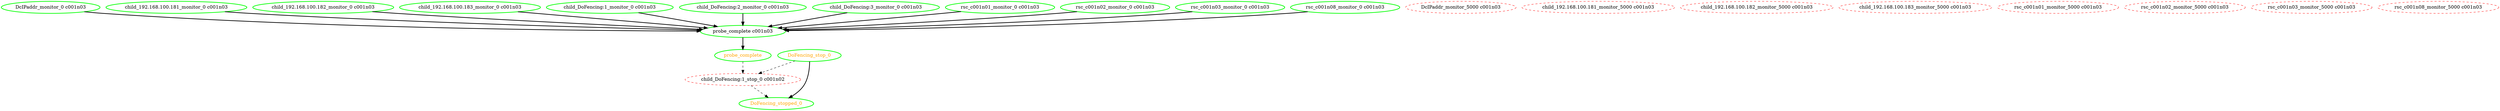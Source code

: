  digraph "g" {
"DcIPaddr_monitor_0 c001n03" -> "probe_complete c001n03" [ style = bold]
"DcIPaddr_monitor_0 c001n03" [ style=bold color="green" fontcolor="black" ]
"DcIPaddr_monitor_5000 c001n03" [ style=dashed color="red" fontcolor="black" ]
"DoFencing_stop_0" -> "DoFencing_stopped_0" [ style = bold]
"DoFencing_stop_0" -> "child_DoFencing:1_stop_0 c001n02" [ style = dashed]
"DoFencing_stop_0" [ style=bold color="green" fontcolor="orange" ]
"DoFencing_stopped_0" [ style=bold color="green" fontcolor="orange" ]
"child_192.168.100.181_monitor_0 c001n03" -> "probe_complete c001n03" [ style = bold]
"child_192.168.100.181_monitor_0 c001n03" [ style=bold color="green" fontcolor="black" ]
"child_192.168.100.181_monitor_5000 c001n03" [ style=dashed color="red" fontcolor="black" ]
"child_192.168.100.182_monitor_0 c001n03" -> "probe_complete c001n03" [ style = bold]
"child_192.168.100.182_monitor_0 c001n03" [ style=bold color="green" fontcolor="black" ]
"child_192.168.100.182_monitor_5000 c001n03" [ style=dashed color="red" fontcolor="black" ]
"child_192.168.100.183_monitor_0 c001n03" -> "probe_complete c001n03" [ style = bold]
"child_192.168.100.183_monitor_0 c001n03" [ style=bold color="green" fontcolor="black" ]
"child_192.168.100.183_monitor_5000 c001n03" [ style=dashed color="red" fontcolor="black" ]
"child_DoFencing:1_monitor_0 c001n03" -> "probe_complete c001n03" [ style = bold]
"child_DoFencing:1_monitor_0 c001n03" [ style=bold color="green" fontcolor="black" ]
"child_DoFencing:1_stop_0 c001n02" -> "DoFencing_stopped_0" [ style = dashed]
"child_DoFencing:1_stop_0 c001n02" [ style=dashed color="red" fontcolor="black" ]
"child_DoFencing:2_monitor_0 c001n03" -> "probe_complete c001n03" [ style = bold]
"child_DoFencing:2_monitor_0 c001n03" [ style=bold color="green" fontcolor="black" ]
"child_DoFencing:3_monitor_0 c001n03" -> "probe_complete c001n03" [ style = bold]
"child_DoFencing:3_monitor_0 c001n03" [ style=bold color="green" fontcolor="black" ]
"probe_complete c001n03" -> "probe_complete" [ style = bold]
"probe_complete c001n03" [ style=bold color="green" fontcolor="black" ]
"probe_complete" -> "child_DoFencing:1_stop_0 c001n02" [ style = dashed]
"probe_complete" [ style=bold color="green" fontcolor="orange" ]
"rsc_c001n01_monitor_0 c001n03" -> "probe_complete c001n03" [ style = bold]
"rsc_c001n01_monitor_0 c001n03" [ style=bold color="green" fontcolor="black" ]
"rsc_c001n01_monitor_5000 c001n03" [ style=dashed color="red" fontcolor="black" ]
"rsc_c001n02_monitor_0 c001n03" -> "probe_complete c001n03" [ style = bold]
"rsc_c001n02_monitor_0 c001n03" [ style=bold color="green" fontcolor="black" ]
"rsc_c001n02_monitor_5000 c001n03" [ style=dashed color="red" fontcolor="black" ]
"rsc_c001n03_monitor_0 c001n03" -> "probe_complete c001n03" [ style = bold]
"rsc_c001n03_monitor_0 c001n03" [ style=bold color="green" fontcolor="black" ]
"rsc_c001n03_monitor_5000 c001n03" [ style=dashed color="red" fontcolor="black" ]
"rsc_c001n08_monitor_0 c001n03" -> "probe_complete c001n03" [ style = bold]
"rsc_c001n08_monitor_0 c001n03" [ style=bold color="green" fontcolor="black" ]
"rsc_c001n08_monitor_5000 c001n03" [ style=dashed color="red" fontcolor="black" ]
}
